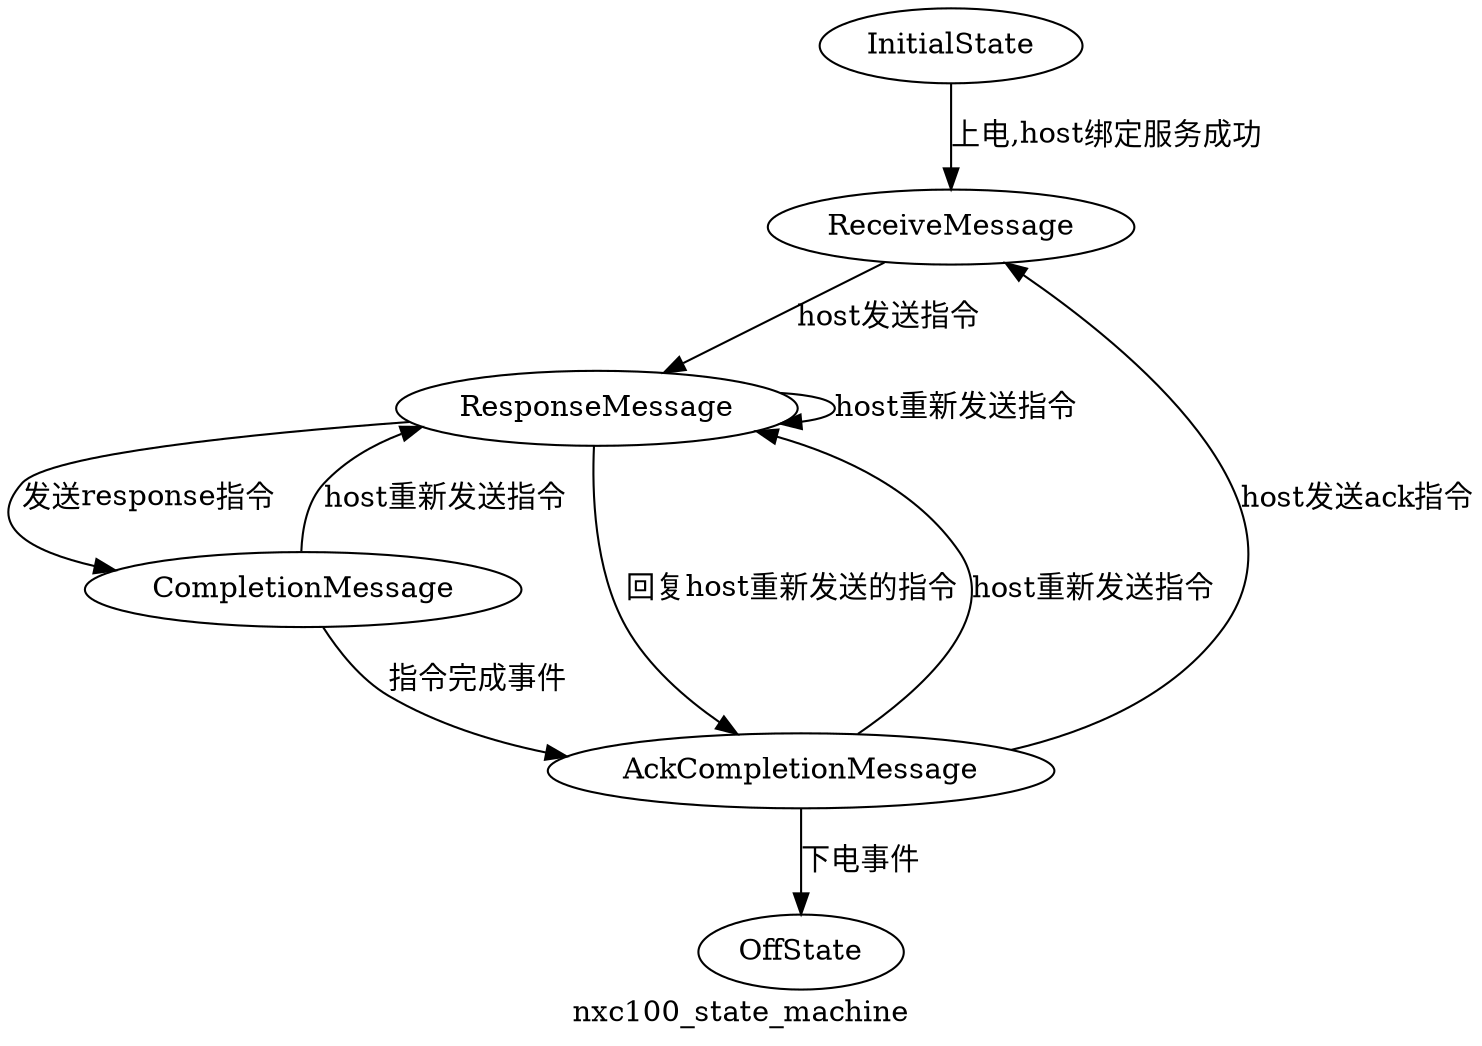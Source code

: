 digraph g {
  label=nxc100_state_machine
  InitialState -> ReceiveMessage [ label = "上电,host绑定服务成功" ]
  ReceiveMessage -> ResponseMessage [ label = "host发送指令" ]
  ResponseMessage -> CompletionMessage [ label = "发送response指令" ]
  ResponseMessage -> ResponseMessage [ label = "host重新发送指令" ]
  ResponseMessage -> AckCompletionMessage [ label = "回复host重新发送的指令" ]
  CompletionMessage -> AckCompletionMessage  [label = "指令完成事件" ]
  CompletionMessage -> ResponseMessage  [label = "host重新发送指令" ]
  AckCompletionMessage -> ReceiveMessage [ label = "host发送ack指令" ]
  AckCompletionMessage -> ResponseMessage [ label = "host重新发送指令" ]
  AckCompletionMessage -> OffState [ label = "下电事件" ]
}
